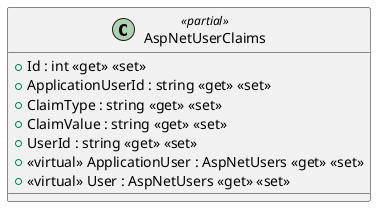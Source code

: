 @startuml
class AspNetUserClaims <<partial>> {
    + Id : int <<get>> <<set>>
    + ApplicationUserId : string <<get>> <<set>>
    + ClaimType : string <<get>> <<set>>
    + ClaimValue : string <<get>> <<set>>
    + UserId : string <<get>> <<set>>
    + <<virtual>> ApplicationUser : AspNetUsers <<get>> <<set>>
    + <<virtual>> User : AspNetUsers <<get>> <<set>>
}
@enduml
